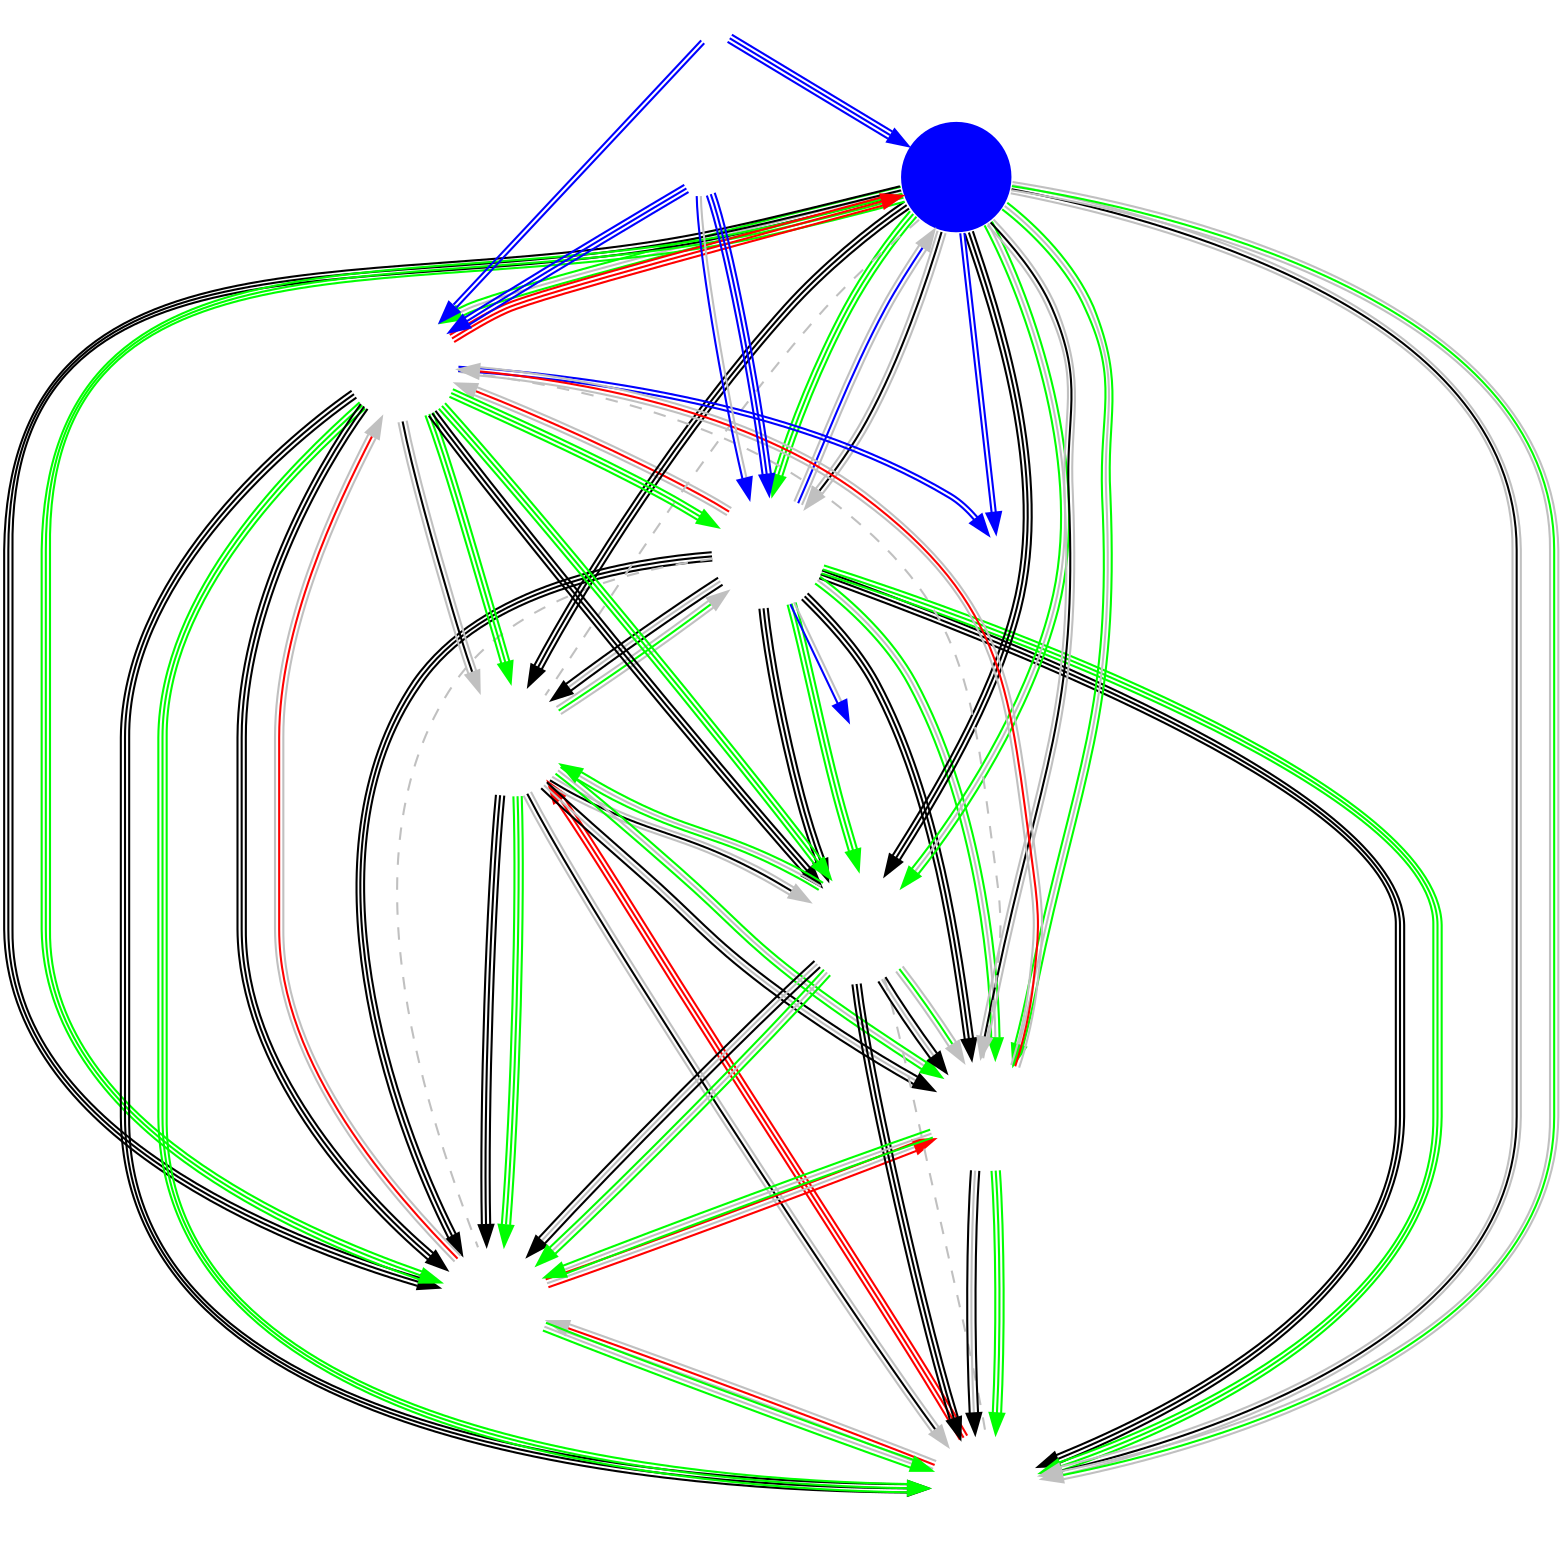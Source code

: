 digraph NA {
	node [shape=circle fixedsize=true width=.75 label="" color="white" margin=0.5];
	imagepath="logos/";
	T8	[image="team-8.png"];
	TS	[image="tempo-storm.png" style=filled fillcolor=blue];
	NVT	[image="naventic.png"];
	BST	[image="b-step.png"];
	GFE	[image="gale-force-esports.png"];
	NT	[image="no-tomorrow.png"];
	SSS	[image="superstars.png"];
	TF	[image="team-freedom.png"];

	/* Week 1 */
	TS	->	NVT			[ color="gray:black:gray" ]
	T8	->	NT			[ color="black:black:black" ]
	SSS	->	TF			[ color="black:gray:black" ]
	GFE	->	BST			[ color="gray:black:gray" ]
	T8	->	BST			[ color="black:gray:black" ]
	GFE	->	NVT			[ color="black:black:black" ]

	/* Week 2 */
	TS	->	TF			[ color="gray:black:gray" ]
	SSS	->	NT			[ color="black:gray:black" ]
	TS	->	BST			[ color="black:black:black" ]
	NVT	->	NT			[ /*color="gray:black:gray"*/ constraint=false color="gray:red:gray" ]
	TF	->	GFE			[ constraint=false color="gray:red:gray" ]
	T8	->	SSS			[ color="black:black:black" ]

	/* Week 3 */
	BST	->	NT			[ color="black:black:black" ]
	GFE	->	SSS			[ color="black:black:black" ]
	TF	->	NVT			[ color="black:gray:black" ]
	TS	->	T8			[ color="gray:black:gray" /*color=red constraint=false*/ ]
	T8	->	GFE			[ /*color="gray:black:gray"*/ color="gray:red:gray" constraint=false ]
	BST	->	TF			[ color="black:gray:black" ]

	/* Week 4 */
	TS	->	NT			[ color="black:black:black" ]
	SSS	->	NVT			[ color="black:black:black" ]
	BST	->	SSS			[ color="gray:black:gray" ]
	T8	->	NVT			[ color="black:black:black" ]
	GFE	->	TS			[ /*color="black:black:black"*/ color="red:red:red" constraint=false ]
	NT	->	TF			[ /*color="black:gray:black"*/ color="red:gray:red" constraint=false ]

	/* Week 5 */
	GFE	->	NT			[ color="black:black:black" ]
	BST	->	NVT			[ color="gray:black:gray" ]
	TS	->	SSS			[ color="black:black:black"  ]
	T8	->	TF			[ color="black:black:black" ]
	


	/*** Western Clash ***/
	node [ width="0.25" ]
//	TL	[image="liquid.png" style=filled fillcolor=blue ];
	FNC	[image="fnatic.png"];
	DIG	[image="dignitas.png"];
	NOM	[image="nomia.png"]
	INF	[image="infamous.png"]

	/* Upper Bracket: Round 1 */
//	TL	->	NOM	[ color="blue:gray" ]
	DIG	->	T8	[ color="blue:gray" ]
	TS	->	INF	[ color="blue:blue" ]
	FNC	->	GFE	[ color="blue:blue" ]

	/* Lower Bracket: Round 1 */
	T8	->	NOM	[ color="blue:gray" ]
	GFE	->	INF	[ color="blue:blue" ]
	
	/* Upper Bracket: Round 2 */
//	TL	->	DIG	[ color="blue:blue:blue" ]
	FNC	->	TS	[ color="blue:blue:blue" ]

	/* Lower Bracket: Round 2 */
	T8	->	TS	[ color="gray:blue:gray" constraint=false ]
	DIG	->	GFE	[ color="blue:blue:blue" ]

	/* Upper Bracket: Round 3 */
//	FNC	->	TL	[ color="blue:gray:blue" constraint=false ]

	/* Lower Bracket: Round 3 */
	DIG	->	T8	[ color="blue:blue:blue" ]

	/* Upper Bracket: Round 4 */
//	DIG	->	FNC	[ color="gray:blue:gray" constraint=false ]

	/* Lower Bracket: Round 4 */
//	DIG	->	TL	[ color="gray:blue:gray" constraint=false ]



	/* Week 6 */
	GFE	->	T8	[ color="green:green:green" ]
	NVT	->	BST	[ /*color="green:green:green"*/ color="red:red:red" constraint=false ]
	SSS	->	TF	[ color="gray:green:gray" ]
	TS	->	NT	[ color="green:green:green" ]
	NT	->	NVT	[ color="green:gray:green" ]
	TS	->	T8	[ color="green:green:green" ]

	/* Week 7 */
	GFE	->	SSS	[ color="green:green:green" ]
	BST	->	TF	[ color="green:gray:green" ]
	NT	->	GFE	[ color="gray:red:gray" constraint=false ]
	BST	->	T8	[ color="gray:green:gray" ]
	TS	->	SSS	[ color="green:gray:green" ]
	TF	->	NVT	[ color="green:green:green" ]

	/* Week 8 */
	BST	->	NT	[ color="green:green:green" ]
	TS	->	TF	[ color="green:gray:green" ]
	T8	->	SSS	[ color="green:green:green" ]
	GFE	->	NVT	[ color="green:green:green" ]
	TS	->	NVT	[ color="gray:green:gray" ]
	SSS	->	NT	[ color="green:gray:green" ]

	/* Week 9 */
	GFE	->	BST	[ color="green:green:green" ]
	T8	->	TF	[ color="green:gray:green" ]
	TF	->	NT	[ color="green:gray:green" ]
	T8	->	NVT	[ color="green:green:green" ]
	TS	->	GFE	[ color="green:gray:green" ]
	SSS	->	BST	[ color="green:gray:green" ]

	edge [ color="gray" dir="none" constraint="false" style="dashed"]

	/* Week 10 */
	GFE	->	TF
	SSS	->	NVT
	TS	->	BST
	T8	->	NT
	
}
